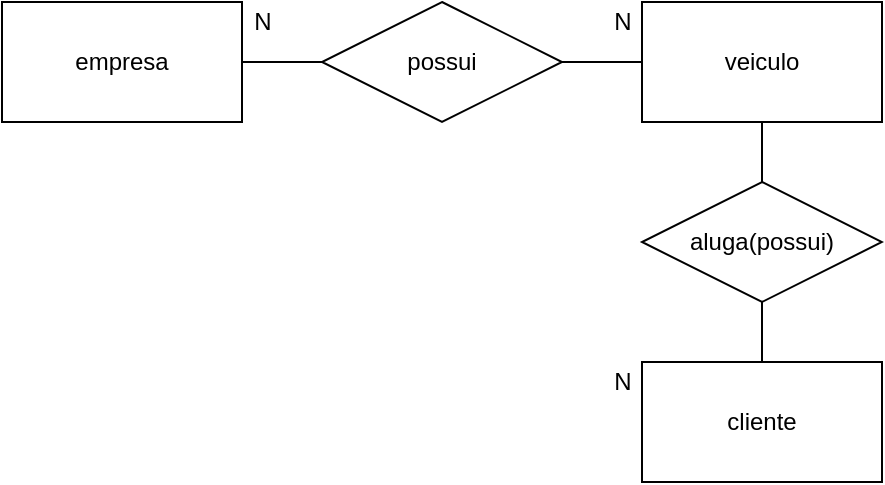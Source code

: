 <mxfile version="14.7.0" type="device"><diagram id="m-T3WyaZ7BOp8JJ4hfg3" name="Page-1"><mxGraphModel dx="868" dy="468" grid="1" gridSize="10" guides="1" tooltips="1" connect="1" arrows="1" fold="1" page="1" pageScale="1" pageWidth="827" pageHeight="1169" math="0" shadow="0"><root><mxCell id="0"/><mxCell id="1" parent="0"/><mxCell id="Fg77Gm_ElDeiI4JiTHGF-6" value="" style="edgeStyle=orthogonalEdgeStyle;rounded=0;orthogonalLoop=1;jettySize=auto;html=1;endArrow=none;endFill=0;" edge="1" parent="1" source="Fg77Gm_ElDeiI4JiTHGF-1" target="Fg77Gm_ElDeiI4JiTHGF-4"><mxGeometry relative="1" as="geometry"/></mxCell><mxCell id="Fg77Gm_ElDeiI4JiTHGF-1" value="&lt;div&gt;empresa&lt;/div&gt;" style="rounded=0;whiteSpace=wrap;html=1;" vertex="1" parent="1"><mxGeometry x="40" y="80" width="120" height="60" as="geometry"/></mxCell><mxCell id="Fg77Gm_ElDeiI4JiTHGF-8" value="" style="edgeStyle=orthogonalEdgeStyle;rounded=0;orthogonalLoop=1;jettySize=auto;html=1;endArrow=none;endFill=0;" edge="1" parent="1" source="Fg77Gm_ElDeiI4JiTHGF-2" target="Fg77Gm_ElDeiI4JiTHGF-5"><mxGeometry relative="1" as="geometry"/></mxCell><mxCell id="Fg77Gm_ElDeiI4JiTHGF-2" value="veiculo" style="rounded=0;whiteSpace=wrap;html=1;" vertex="1" parent="1"><mxGeometry x="360" y="80" width="120" height="60" as="geometry"/></mxCell><mxCell id="Fg77Gm_ElDeiI4JiTHGF-9" value="" style="edgeStyle=orthogonalEdgeStyle;rounded=0;orthogonalLoop=1;jettySize=auto;html=1;endArrow=none;endFill=0;" edge="1" parent="1" source="Fg77Gm_ElDeiI4JiTHGF-3" target="Fg77Gm_ElDeiI4JiTHGF-5"><mxGeometry relative="1" as="geometry"/></mxCell><mxCell id="Fg77Gm_ElDeiI4JiTHGF-3" value="cliente" style="rounded=0;whiteSpace=wrap;html=1;" vertex="1" parent="1"><mxGeometry x="360" y="260" width="120" height="60" as="geometry"/></mxCell><mxCell id="Fg77Gm_ElDeiI4JiTHGF-7" value="" style="edgeStyle=orthogonalEdgeStyle;rounded=0;orthogonalLoop=1;jettySize=auto;html=1;endArrow=none;endFill=0;" edge="1" parent="1" source="Fg77Gm_ElDeiI4JiTHGF-4" target="Fg77Gm_ElDeiI4JiTHGF-2"><mxGeometry relative="1" as="geometry"/></mxCell><mxCell id="Fg77Gm_ElDeiI4JiTHGF-4" value="possui" style="shape=rhombus;perimeter=rhombusPerimeter;whiteSpace=wrap;html=1;align=center;" vertex="1" parent="1"><mxGeometry x="200" y="80" width="120" height="60" as="geometry"/></mxCell><mxCell id="Fg77Gm_ElDeiI4JiTHGF-5" value="aluga(possui)" style="shape=rhombus;perimeter=rhombusPerimeter;whiteSpace=wrap;html=1;align=center;" vertex="1" parent="1"><mxGeometry x="360" y="170" width="120" height="60" as="geometry"/></mxCell><mxCell id="Fg77Gm_ElDeiI4JiTHGF-10" value="N" style="text;html=1;align=center;verticalAlign=middle;resizable=0;points=[];autosize=1;strokeColor=none;" vertex="1" parent="1"><mxGeometry x="160" y="80" width="20" height="20" as="geometry"/></mxCell><mxCell id="Fg77Gm_ElDeiI4JiTHGF-12" value="N" style="text;html=1;align=center;verticalAlign=middle;resizable=0;points=[];autosize=1;strokeColor=none;" vertex="1" parent="1"><mxGeometry x="340" y="260" width="20" height="20" as="geometry"/></mxCell><mxCell id="Fg77Gm_ElDeiI4JiTHGF-13" value="N" style="text;html=1;align=center;verticalAlign=middle;resizable=0;points=[];autosize=1;strokeColor=none;" vertex="1" parent="1"><mxGeometry x="340" y="80" width="20" height="20" as="geometry"/></mxCell></root></mxGraphModel></diagram></mxfile>